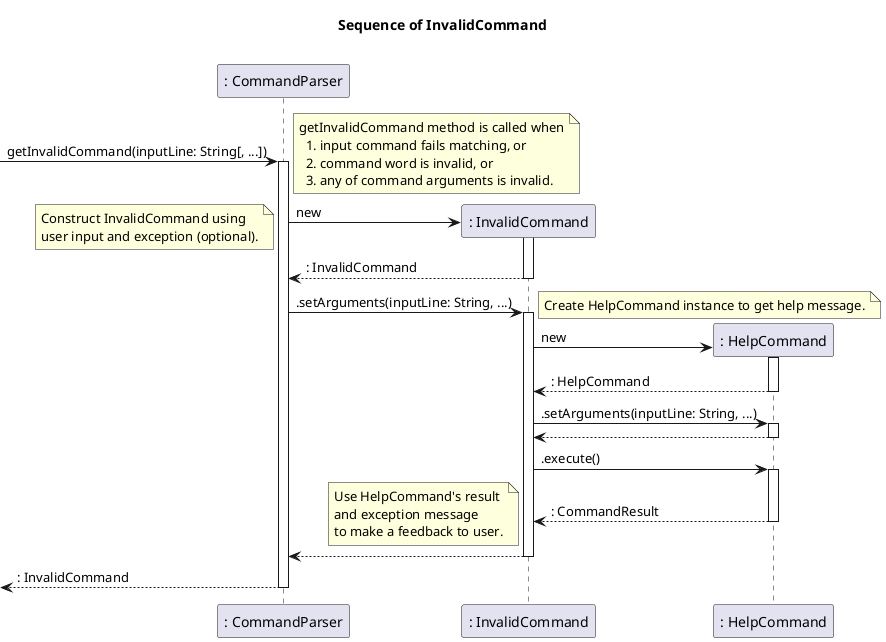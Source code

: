 @startuml

title Sequence of InvalidCommand\n

participant ": CommandParser" as parser
participant ": InvalidCommand" as invalidCmd
participant ": HelpCommand" as helpCmd

[-> parser ++: getInvalidCommand(inputLine: String[, ...])
note left
getInvalidCommand method is called when
  1. input command fails matching, or
  2. command word is invalid, or
  3. any of command arguments is invalid.
end note

create invalidCmd
parser -> invalidCmd ++: new
note left: Construct InvalidCommand using\nuser input and exception (optional).
return : InvalidCommand

parser -> invalidCmd ++: .setArguments(inputLine: String, ...)
note right: Create HelpCommand instance to get help message.

create helpCmd
invalidCmd -> helpCmd ++: new
return : HelpCommand
invalidCmd -> helpCmd ++: .setArguments(inputLine: String, ...)
return
invalidCmd -> helpCmd ++: .execute()
return : CommandResult
note left
Use HelpCommand's result
and exception message
to make a feedback to user.
end note

return

return : InvalidCommand

@enduml